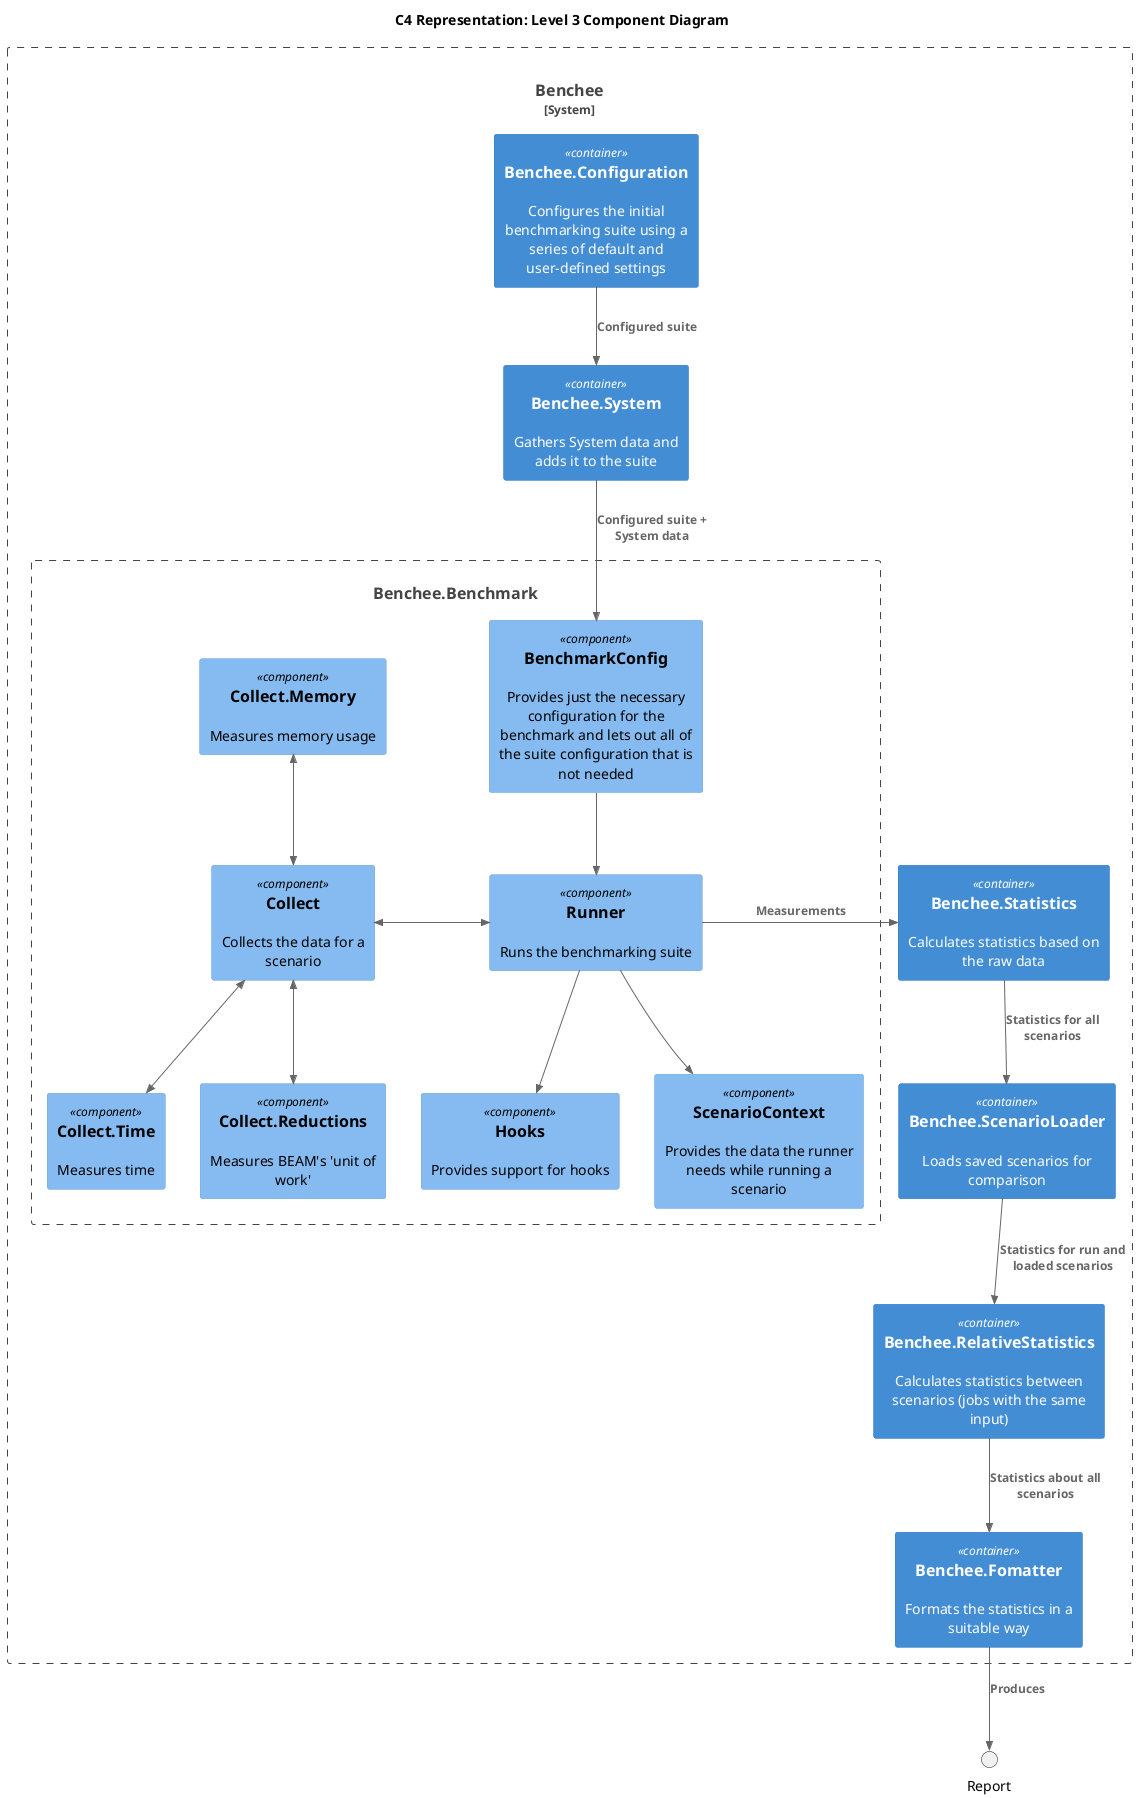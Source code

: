 @startuml component
!include <C4/C4_Container>
!include <C4/C4_Component>

title C4 Representation: Level 3 Component Diagram

System_Boundary(Benchee, "Benchee", "A microbenchmarking tool for Elixir") {
    Container(Config, "Benchee.Configuration", "", "Configures the initial benchmarking suite using a series of default and user-defined settings")
    Container(System, "Benchee.System", "", "Gathers System data and adds it to the suite")
    Boundary(Benchmark, "Benchee.Benchmark", "", "Defines and runs the functions to be benchmarked, collecting raw data") {
        Component(BenchmarkConfig, "BenchmarkConfig", "", "Provides just the necessary configuration for the benchmark and lets out all of the suite configuration that is not needed")

        Component(Hooks, "Hooks", "", "Provides support for hooks")

        Component(ScenarioContext, "ScenarioContext", "", "Provides the data the runner needs while running a scenario")

        Component(Runner, "Runner", "", "Runs the benchmarking suite")

        Component(Collect, "Collect", "", "Collects the data for a scenario")
        Component(Memory, "Collect.Memory", "", "Measures memory usage")
        Component(Time, "Collect.Time", "", "Measures time")
        Component(Reductions, "Collect.Reductions", "", "Measures BEAM's 'unit of work'")
    }
    Container(Statistics, "Benchee.Statistics", "", "Calculates statistics based on the raw data")
    Container(RelativeStatistics, "Benchee.RelativeStatistics", "", "Calculates statistics between scenarios (jobs with the same input)")
    Container(ScenarioLoader, "Benchee.ScenarioLoader", "", "Loads saved scenarios for comparison")
    Container(Output, "Benchee.Fomatter", "", "Formats the statistics in a suitable way")
}

Rel(Config, System, "Configured suite")

Rel(System, BenchmarkConfig, "Configured suite + System data")

Rel(BenchmarkConfig, Runner, "")
Rel(Runner, Hooks, "")
Rel(Runner, ScenarioContext, "")
BiRel_L(Runner, Collect, "")

BiRel_D(Collect, Time, "")
BiRel_U(Collect, Memory, "")
BiRel(Collect, Reductions, "")

Rel_R(Runner, Statistics, "Measurements")
Rel(Statistics, ScenarioLoader, "Statistics for all scenarios")
Rel(ScenarioLoader, RelativeStatistics, "Statistics for run and loaded scenarios")
Rel(RelativeStatistics, Output, "Statistics about all scenarios")

Rel(Output, Report, "Produces")
@enduml
